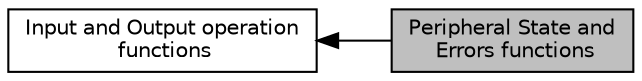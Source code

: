 digraph "Peripheral State and Errors functions"
{
  edge [fontname="Helvetica",fontsize="10",labelfontname="Helvetica",labelfontsize="10"];
  node [fontname="Helvetica",fontsize="10",shape=record];
  rankdir=LR;
  Node1 [label="Input and Output operation\l functions",height=0.2,width=0.4,color="black", fillcolor="white", style="filled",URL="$group___s_m_b_u_s___exported___functions___group2.html"];
  Node0 [label="Peripheral State and\l Errors functions",height=0.2,width=0.4,color="black", fillcolor="grey75", style="filled", fontcolor="black"];
  Node1->Node0 [shape=plaintext, dir="back", style="solid"];
}
